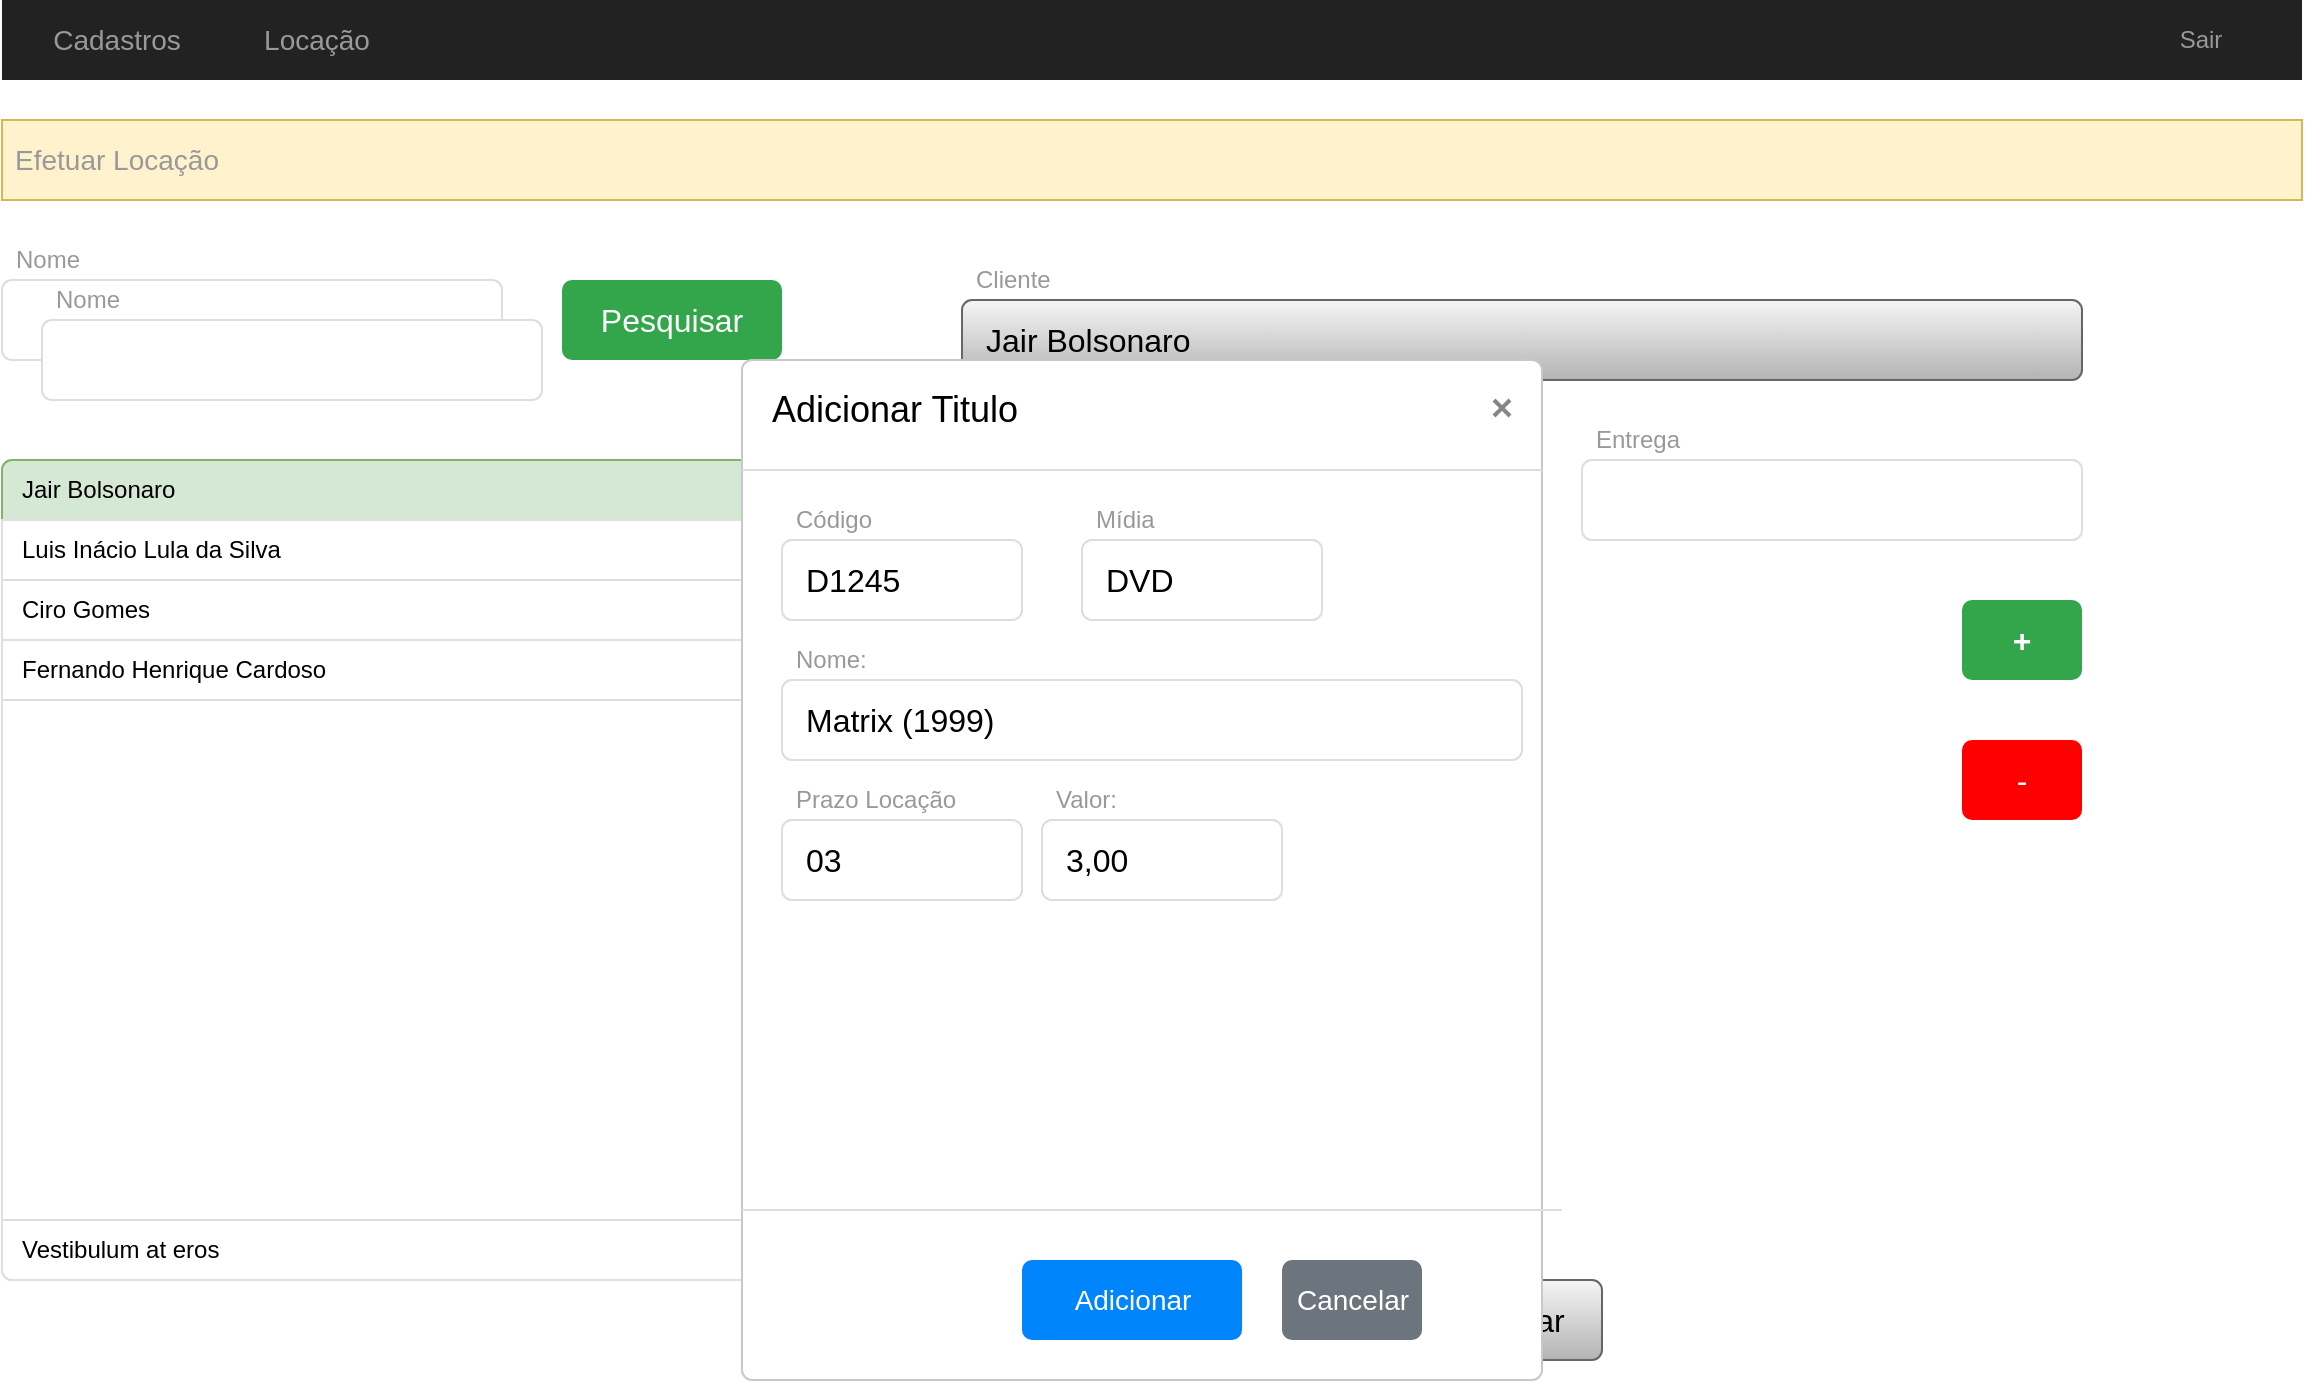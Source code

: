 <mxfile version="21.4.0" type="device">
  <diagram name="Page-1" id="c9db0220-8083-56f3-ca83-edcdcd058819">
    <mxGraphModel dx="1434" dy="786" grid="1" gridSize="10" guides="1" tooltips="1" connect="1" arrows="1" fold="1" page="1" pageScale="1.5" pageWidth="826" pageHeight="1169" background="none" math="0" shadow="0">
      <root>
        <mxCell id="0" style=";html=1;" />
        <mxCell id="1" style=";html=1;" parent="0" />
        <mxCell id="3d76a8aef4d5c911-1" value="" style="html=1;shadow=0;dashed=0;shape=mxgraph.bootstrap.rect;fillColor=#222222;strokeColor=none;whiteSpace=wrap;rounded=0;fontSize=12;fontColor=#000000;align=center;" parent="1" vertex="1">
          <mxGeometry x="40" y="70" width="1150" height="40" as="geometry" />
        </mxCell>
        <mxCell id="3d76a8aef4d5c911-2" value="Cadastros" style="html=1;shadow=0;dashed=0;fillColor=none;strokeColor=none;shape=mxgraph.bootstrap.rect;fontColor=#999999;fontSize=14;whiteSpace=wrap;" parent="3d76a8aef4d5c911-1" vertex="1">
          <mxGeometry width="115" height="40" as="geometry" />
        </mxCell>
        <mxCell id="3d76a8aef4d5c911-10" value="Sair" style="html=1;shadow=0;dashed=0;fillColor=none;strokeColor=none;shape=mxgraph.bootstrap.rect;fontColor=#999999;whiteSpace=wrap;" parent="3d76a8aef4d5c911-1" vertex="1">
          <mxGeometry x="1049.375" width="100.625" height="40" as="geometry" />
        </mxCell>
        <mxCell id="m8ZsVAWaTFT2E6gO1toi-30" value="Locação" style="html=1;shadow=0;dashed=0;fillColor=none;strokeColor=none;shape=mxgraph.bootstrap.rect;fontColor=#999999;fontSize=14;whiteSpace=wrap;" vertex="1" parent="3d76a8aef4d5c911-1">
          <mxGeometry x="100" width="115" height="40" as="geometry" />
        </mxCell>
        <mxCell id="3d76a8aef4d5c911-17" value="Nome" style="html=1;shadow=0;dashed=0;shape=mxgraph.bootstrap.rect;strokeColor=none;fillColor=none;fontColor=#999999;align=left;spacingLeft=5;whiteSpace=wrap;rounded=0;" parent="1" vertex="1">
          <mxGeometry x="40" y="190" width="200" height="20" as="geometry" />
        </mxCell>
        <mxCell id="3d76a8aef4d5c911-18" value="" style="html=1;shadow=0;dashed=0;shape=mxgraph.bootstrap.rrect;rSize=5;strokeColor=#dddddd;;align=left;spacingLeft=10;fontSize=16;whiteSpace=wrap;rounded=0;" parent="1" vertex="1">
          <mxGeometry x="40" y="210" width="250" height="40" as="geometry" />
        </mxCell>
        <mxCell id="m8ZsVAWaTFT2E6gO1toi-1" value="Pesquisar" style="html=1;shadow=0;dashed=0;shape=mxgraph.bootstrap.rrect;rSize=5;strokeColor=none;strokeWidth=1;fillColor=#33A64C;fontColor=#FFFFFF;whiteSpace=wrap;align=center;verticalAlign=middle;spacingLeft=0;fontStyle=0;fontSize=16;spacing=5;" vertex="1" parent="1">
          <mxGeometry x="320" y="210" width="110" height="40" as="geometry" />
        </mxCell>
        <mxCell id="m8ZsVAWaTFT2E6gO1toi-4" value="" style="html=1;shadow=0;dashed=0;shape=mxgraph.bootstrap.rrect;rSize=5;strokeColor=#DFDFDF;html=1;whiteSpace=wrap;fillColor=#FFFFFF;fontColor=#000000;" vertex="1" parent="1">
          <mxGeometry x="40" y="300" width="400" height="410" as="geometry" />
        </mxCell>
        <mxCell id="m8ZsVAWaTFT2E6gO1toi-5" value="Jair Bolsonaro" style="strokeColor=#82b366;fillColor=#d5e8d4;html=1;shadow=0;dashed=0;shape=mxgraph.bootstrap.topButton;rSize=5;perimeter=none;whiteSpace=wrap;resizeWidth=1;align=left;spacing=10;" vertex="1" parent="m8ZsVAWaTFT2E6gO1toi-4">
          <mxGeometry width="400" height="30" relative="1" as="geometry" />
        </mxCell>
        <mxCell id="m8ZsVAWaTFT2E6gO1toi-6" value="Luis Inácio Lula da Silva" style="strokeColor=inherit;fillColor=inherit;gradientColor=inherit;fontColor=inherit;html=1;shadow=0;dashed=0;perimeter=none;whiteSpace=wrap;resizeWidth=1;align=left;spacing=10;" vertex="1" parent="m8ZsVAWaTFT2E6gO1toi-4">
          <mxGeometry width="400" height="30" relative="1" as="geometry">
            <mxPoint y="30" as="offset" />
          </mxGeometry>
        </mxCell>
        <mxCell id="m8ZsVAWaTFT2E6gO1toi-7" value="Ciro Gomes" style="strokeColor=inherit;fillColor=inherit;gradientColor=inherit;fontColor=inherit;html=1;shadow=0;dashed=0;perimeter=none;whiteSpace=wrap;resizeWidth=1;align=left;spacing=10;" vertex="1" parent="m8ZsVAWaTFT2E6gO1toi-4">
          <mxGeometry width="400" height="30" relative="1" as="geometry">
            <mxPoint y="60" as="offset" />
          </mxGeometry>
        </mxCell>
        <mxCell id="m8ZsVAWaTFT2E6gO1toi-8" value="Fernando Henrique Cardoso" style="strokeColor=inherit;fillColor=inherit;gradientColor=inherit;fontColor=inherit;html=1;shadow=0;dashed=0;perimeter=none;whiteSpace=wrap;resizeWidth=1;align=left;spacing=10;" vertex="1" parent="m8ZsVAWaTFT2E6gO1toi-4">
          <mxGeometry width="400" height="30" relative="1" as="geometry">
            <mxPoint y="90" as="offset" />
          </mxGeometry>
        </mxCell>
        <mxCell id="m8ZsVAWaTFT2E6gO1toi-9" value="Vestibulum at eros" style="strokeColor=inherit;fillColor=inherit;gradientColor=inherit;fontColor=inherit;html=1;shadow=0;dashed=0;shape=mxgraph.bootstrap.bottomButton;rSize=5;perimeter=none;whiteSpace=wrap;resizeWidth=1;resizeHeight=0;align=left;spacing=10;" vertex="1" parent="m8ZsVAWaTFT2E6gO1toi-4">
          <mxGeometry y="1" width="400" height="30" relative="1" as="geometry">
            <mxPoint y="-30" as="offset" />
          </mxGeometry>
        </mxCell>
        <mxCell id="m8ZsVAWaTFT2E6gO1toi-10" value="Cliente" style="html=1;shadow=0;dashed=0;shape=mxgraph.bootstrap.rect;strokeColor=none;fillColor=none;fontColor=#999999;align=left;spacingLeft=5;whiteSpace=wrap;rounded=0;" vertex="1" parent="1">
          <mxGeometry x="520" y="200" width="200" height="20" as="geometry" />
        </mxCell>
        <mxCell id="m8ZsVAWaTFT2E6gO1toi-11" value="Jair Bolsonaro" style="html=1;shadow=0;dashed=0;shape=mxgraph.bootstrap.rrect;rSize=5;strokeColor=#666666;;align=left;spacingLeft=10;fontSize=16;whiteSpace=wrap;rounded=0;fillColor=#f5f5f5;gradientColor=#b3b3b3;" vertex="1" parent="1">
          <mxGeometry x="520" y="220" width="560" height="40" as="geometry" />
        </mxCell>
        <mxCell id="m8ZsVAWaTFT2E6gO1toi-12" value="Data" style="html=1;shadow=0;dashed=0;shape=mxgraph.bootstrap.rect;strokeColor=none;fillColor=none;fontColor=#999999;align=left;spacingLeft=5;whiteSpace=wrap;rounded=0;" vertex="1" parent="1">
          <mxGeometry x="520" y="280" width="200" height="20" as="geometry" />
        </mxCell>
        <mxCell id="m8ZsVAWaTFT2E6gO1toi-13" value="18/06/2023" style="html=1;shadow=0;dashed=0;shape=mxgraph.bootstrap.rrect;rSize=5;strokeColor=#666666;;align=left;spacingLeft=10;fontSize=16;whiteSpace=wrap;rounded=0;fillColor=#f5f5f5;gradientColor=#b3b3b3;" vertex="1" parent="1">
          <mxGeometry x="520" y="300" width="250" height="40" as="geometry" />
        </mxCell>
        <mxCell id="m8ZsVAWaTFT2E6gO1toi-14" value="Entrega" style="html=1;shadow=0;dashed=0;shape=mxgraph.bootstrap.rect;strokeColor=none;fillColor=none;fontColor=#999999;align=left;spacingLeft=5;whiteSpace=wrap;rounded=0;" vertex="1" parent="1">
          <mxGeometry x="830" y="280" width="200" height="20" as="geometry" />
        </mxCell>
        <mxCell id="m8ZsVAWaTFT2E6gO1toi-15" value="" style="html=1;shadow=0;dashed=0;shape=mxgraph.bootstrap.rrect;rSize=5;strokeColor=#dddddd;;align=left;spacingLeft=10;fontSize=16;whiteSpace=wrap;rounded=0;" vertex="1" parent="1">
          <mxGeometry x="830" y="300" width="250" height="40" as="geometry" />
        </mxCell>
        <mxCell id="m8ZsVAWaTFT2E6gO1toi-22" value="&lt;b&gt;+&lt;/b&gt;" style="html=1;shadow=0;dashed=0;shape=mxgraph.bootstrap.rrect;rSize=5;strokeColor=none;strokeWidth=1;fillColor=#33A64C;fontColor=#FFFFFF;whiteSpace=wrap;align=center;verticalAlign=middle;spacingLeft=0;fontStyle=0;fontSize=16;spacing=5;" vertex="1" parent="1">
          <mxGeometry x="1020" y="370" width="60" height="40" as="geometry" />
        </mxCell>
        <mxCell id="m8ZsVAWaTFT2E6gO1toi-23" value="-" style="html=1;shadow=0;dashed=0;shape=mxgraph.bootstrap.rrect;rSize=5;strokeColor=none;strokeWidth=1;fillColor=#FF0000;fontColor=#FFFFFF;whiteSpace=wrap;align=center;verticalAlign=middle;spacingLeft=0;fontStyle=0;fontSize=16;spacing=5;" vertex="1" parent="1">
          <mxGeometry x="1020" y="440" width="60" height="40" as="geometry" />
        </mxCell>
        <mxCell id="m8ZsVAWaTFT2E6gO1toi-24" value="Valor Total (R$)" style="html=1;shadow=0;dashed=0;shape=mxgraph.bootstrap.rect;strokeColor=none;fillColor=none;fontColor=#999999;align=left;spacingLeft=5;whiteSpace=wrap;rounded=0;" vertex="1" parent="1">
          <mxGeometry x="520" y="590" width="200" height="20" as="geometry" />
        </mxCell>
        <mxCell id="m8ZsVAWaTFT2E6gO1toi-25" value="54,03" style="html=1;shadow=0;dashed=0;shape=mxgraph.bootstrap.rrect;rSize=5;strokeColor=#666666;;align=left;spacingLeft=10;fontSize=16;whiteSpace=wrap;rounded=0;fillColor=#f5f5f5;gradientColor=#b3b3b3;" vertex="1" parent="1">
          <mxGeometry x="520" y="610" width="250" height="40" as="geometry" />
        </mxCell>
        <mxCell id="m8ZsVAWaTFT2E6gO1toi-27" value="Salvar" style="html=1;shadow=0;dashed=0;shape=mxgraph.bootstrap.rrect;rSize=5;strokeColor=none;strokeWidth=1;fillColor=#33A64C;fontColor=#FFFFFF;whiteSpace=wrap;align=center;verticalAlign=middle;spacingLeft=0;fontStyle=0;fontSize=16;spacing=5;" vertex="1" parent="1">
          <mxGeometry x="520" y="710" width="90" height="40" as="geometry" />
        </mxCell>
        <mxCell id="m8ZsVAWaTFT2E6gO1toi-28" value="Cancelar" style="html=1;shadow=0;dashed=0;shape=mxgraph.bootstrap.rrect;rSize=5;strokeColor=none;strokeWidth=1;fillColor=#FFBC26;fontColor=#FFFFFF;whiteSpace=wrap;align=center;verticalAlign=middle;spacingLeft=0;fontStyle=0;fontSize=16;spacing=5;" vertex="1" parent="1">
          <mxGeometry x="640" y="710" width="90" height="40" as="geometry" />
        </mxCell>
        <mxCell id="m8ZsVAWaTFT2E6gO1toi-29" value="Pagar" style="html=1;shadow=0;dashed=0;shape=mxgraph.bootstrap.rrect;rSize=5;strokeColor=#666666;strokeWidth=1;fillColor=#f5f5f5;whiteSpace=wrap;align=center;verticalAlign=middle;spacingLeft=0;fontStyle=0;fontSize=16;spacing=5;gradientColor=#b3b3b3;" vertex="1" parent="1">
          <mxGeometry x="760" y="710" width="80" height="40" as="geometry" />
        </mxCell>
        <mxCell id="m8ZsVAWaTFT2E6gO1toi-31" value="" style="html=1;shadow=0;dashed=0;shape=mxgraph.bootstrap.rect;fillColor=#fff2cc;strokeColor=#d6b656;whiteSpace=wrap;rounded=0;fontSize=12;align=center;" vertex="1" parent="1">
          <mxGeometry x="40" y="130" width="1150" height="40" as="geometry" />
        </mxCell>
        <mxCell id="m8ZsVAWaTFT2E6gO1toi-32" value="Efetuar Locação" style="html=1;shadow=0;dashed=0;fillColor=none;strokeColor=none;shape=mxgraph.bootstrap.rect;fontColor=#999999;fontSize=14;whiteSpace=wrap;" vertex="1" parent="m8ZsVAWaTFT2E6gO1toi-31">
          <mxGeometry width="115" height="40" as="geometry" />
        </mxCell>
        <mxCell id="m8ZsVAWaTFT2E6gO1toi-35" value="Adicionar Titulo" style="html=1;shadow=0;dashed=0;shape=mxgraph.bootstrap.rrect;rSize=5;html=1;strokeColor=#C8C8C8;fillColor=#ffffff;whiteSpace=wrap;verticalAlign=top;align=left;fontSize=18;spacing=15;spacingTop=-5;" vertex="1" parent="1">
          <mxGeometry x="410" y="250" width="400" height="510" as="geometry" />
        </mxCell>
        <mxCell id="m8ZsVAWaTFT2E6gO1toi-36" value="" style="shape=line;strokeColor=#dddddd;resizeWidth=1;" vertex="1" parent="m8ZsVAWaTFT2E6gO1toi-35">
          <mxGeometry width="400" height="10" relative="1" as="geometry">
            <mxPoint y="50" as="offset" />
          </mxGeometry>
        </mxCell>
        <mxCell id="m8ZsVAWaTFT2E6gO1toi-37" value="" style="html=1;shadow=0;dashed=0;shape=mxgraph.bootstrap.x;strokeColor=#868686;strokeWidth=2;" vertex="1" parent="m8ZsVAWaTFT2E6gO1toi-35">
          <mxGeometry x="1" width="8" height="8" relative="1" as="geometry">
            <mxPoint x="-24" y="20" as="offset" />
          </mxGeometry>
        </mxCell>
        <mxCell id="m8ZsVAWaTFT2E6gO1toi-39" value="" style="shape=line;strokeColor=#dddddd;resizeWidth=1;" vertex="1" parent="m8ZsVAWaTFT2E6gO1toi-35">
          <mxGeometry width="410" height="10" relative="1" as="geometry">
            <mxPoint y="420" as="offset" />
          </mxGeometry>
        </mxCell>
        <mxCell id="m8ZsVAWaTFT2E6gO1toi-40" value="Adicionar" style="html=1;shadow=0;dashed=0;shape=mxgraph.bootstrap.rrect;rSize=5;fillColor=#0085FC;strokeColor=none;fontColor=#FFFFFF;fontSize=14;" vertex="1" parent="m8ZsVAWaTFT2E6gO1toi-35">
          <mxGeometry x="1" y="1" width="110" height="40" relative="1" as="geometry">
            <mxPoint x="-260" y="-60" as="offset" />
          </mxGeometry>
        </mxCell>
        <mxCell id="m8ZsVAWaTFT2E6gO1toi-41" value="Cancelar" style="html=1;shadow=0;dashed=0;shape=mxgraph.bootstrap.rrect;rSize=5;fillColor=#6C757D;strokeColor=none;fontColor=#FFFFFF;fontSize=14;" vertex="1" parent="m8ZsVAWaTFT2E6gO1toi-35">
          <mxGeometry x="1" y="1" width="70" height="40" relative="1" as="geometry">
            <mxPoint x="-130" y="-60" as="offset" />
          </mxGeometry>
        </mxCell>
        <mxCell id="m8ZsVAWaTFT2E6gO1toi-42" value="Código" style="html=1;shadow=0;dashed=0;shape=mxgraph.bootstrap.rect;strokeColor=none;fillColor=none;fontColor=#999999;align=left;spacingLeft=5;whiteSpace=wrap;rounded=0;" vertex="1" parent="m8ZsVAWaTFT2E6gO1toi-35">
          <mxGeometry x="20" y="70" width="200" height="20" as="geometry" />
        </mxCell>
        <mxCell id="m8ZsVAWaTFT2E6gO1toi-43" value="D1245" style="html=1;shadow=0;dashed=0;shape=mxgraph.bootstrap.rrect;rSize=5;strokeColor=#dddddd;;align=left;spacingLeft=10;fontSize=16;whiteSpace=wrap;rounded=0;" vertex="1" parent="m8ZsVAWaTFT2E6gO1toi-35">
          <mxGeometry x="20" y="90" width="120" height="40" as="geometry" />
        </mxCell>
        <mxCell id="m8ZsVAWaTFT2E6gO1toi-47" value="Nome:" style="html=1;shadow=0;dashed=0;shape=mxgraph.bootstrap.rect;strokeColor=none;fillColor=none;fontColor=#999999;align=left;spacingLeft=5;whiteSpace=wrap;rounded=0;" vertex="1" parent="m8ZsVAWaTFT2E6gO1toi-35">
          <mxGeometry x="20" y="140" width="200" height="20" as="geometry" />
        </mxCell>
        <mxCell id="m8ZsVAWaTFT2E6gO1toi-48" value="Matrix (1999)" style="html=1;shadow=0;dashed=0;shape=mxgraph.bootstrap.rrect;rSize=5;strokeColor=#dddddd;;align=left;spacingLeft=10;fontSize=16;whiteSpace=wrap;rounded=0;" vertex="1" parent="m8ZsVAWaTFT2E6gO1toi-35">
          <mxGeometry x="20" y="160" width="370" height="40" as="geometry" />
        </mxCell>
        <mxCell id="m8ZsVAWaTFT2E6gO1toi-49" value="Mídia" style="html=1;shadow=0;dashed=0;shape=mxgraph.bootstrap.rect;strokeColor=none;fillColor=none;fontColor=#999999;align=left;spacingLeft=5;whiteSpace=wrap;rounded=0;" vertex="1" parent="m8ZsVAWaTFT2E6gO1toi-35">
          <mxGeometry x="170" y="70" width="200" height="20" as="geometry" />
        </mxCell>
        <mxCell id="m8ZsVAWaTFT2E6gO1toi-50" value="DVD" style="html=1;shadow=0;dashed=0;shape=mxgraph.bootstrap.rrect;rSize=5;strokeColor=#dddddd;;align=left;spacingLeft=10;fontSize=16;whiteSpace=wrap;rounded=0;" vertex="1" parent="m8ZsVAWaTFT2E6gO1toi-35">
          <mxGeometry x="170" y="90" width="120" height="40" as="geometry" />
        </mxCell>
        <mxCell id="m8ZsVAWaTFT2E6gO1toi-51" value="Prazo Locação" style="html=1;shadow=0;dashed=0;shape=mxgraph.bootstrap.rect;strokeColor=none;fillColor=none;fontColor=#999999;align=left;spacingLeft=5;whiteSpace=wrap;rounded=0;" vertex="1" parent="m8ZsVAWaTFT2E6gO1toi-35">
          <mxGeometry x="20" y="210" width="200" height="20" as="geometry" />
        </mxCell>
        <mxCell id="m8ZsVAWaTFT2E6gO1toi-52" value="03" style="html=1;shadow=0;dashed=0;shape=mxgraph.bootstrap.rrect;rSize=5;strokeColor=#dddddd;;align=left;spacingLeft=10;fontSize=16;whiteSpace=wrap;rounded=0;" vertex="1" parent="m8ZsVAWaTFT2E6gO1toi-35">
          <mxGeometry x="20" y="230" width="120" height="40" as="geometry" />
        </mxCell>
        <mxCell id="m8ZsVAWaTFT2E6gO1toi-56" value="Valor:" style="html=1;shadow=0;dashed=0;shape=mxgraph.bootstrap.rect;strokeColor=none;fillColor=none;fontColor=#999999;align=left;spacingLeft=5;whiteSpace=wrap;rounded=0;" vertex="1" parent="m8ZsVAWaTFT2E6gO1toi-35">
          <mxGeometry x="150" y="210" width="200" height="20" as="geometry" />
        </mxCell>
        <mxCell id="m8ZsVAWaTFT2E6gO1toi-57" value="3,00" style="html=1;shadow=0;dashed=0;shape=mxgraph.bootstrap.rrect;rSize=5;strokeColor=#dddddd;;align=left;spacingLeft=10;fontSize=16;whiteSpace=wrap;rounded=0;" vertex="1" parent="m8ZsVAWaTFT2E6gO1toi-35">
          <mxGeometry x="150" y="230" width="120" height="40" as="geometry" />
        </mxCell>
        <mxCell id="m8ZsVAWaTFT2E6gO1toi-44" value="Nome" style="html=1;shadow=0;dashed=0;shape=mxgraph.bootstrap.rect;strokeColor=none;fillColor=none;fontColor=#999999;align=left;spacingLeft=5;whiteSpace=wrap;rounded=0;" vertex="1" parent="1">
          <mxGeometry x="60" y="210" width="200" height="20" as="geometry" />
        </mxCell>
        <mxCell id="m8ZsVAWaTFT2E6gO1toi-45" value="" style="html=1;shadow=0;dashed=0;shape=mxgraph.bootstrap.rrect;rSize=5;strokeColor=#dddddd;;align=left;spacingLeft=10;fontSize=16;whiteSpace=wrap;rounded=0;" vertex="1" parent="1">
          <mxGeometry x="60" y="230" width="250" height="40" as="geometry" />
        </mxCell>
      </root>
    </mxGraphModel>
  </diagram>
</mxfile>
